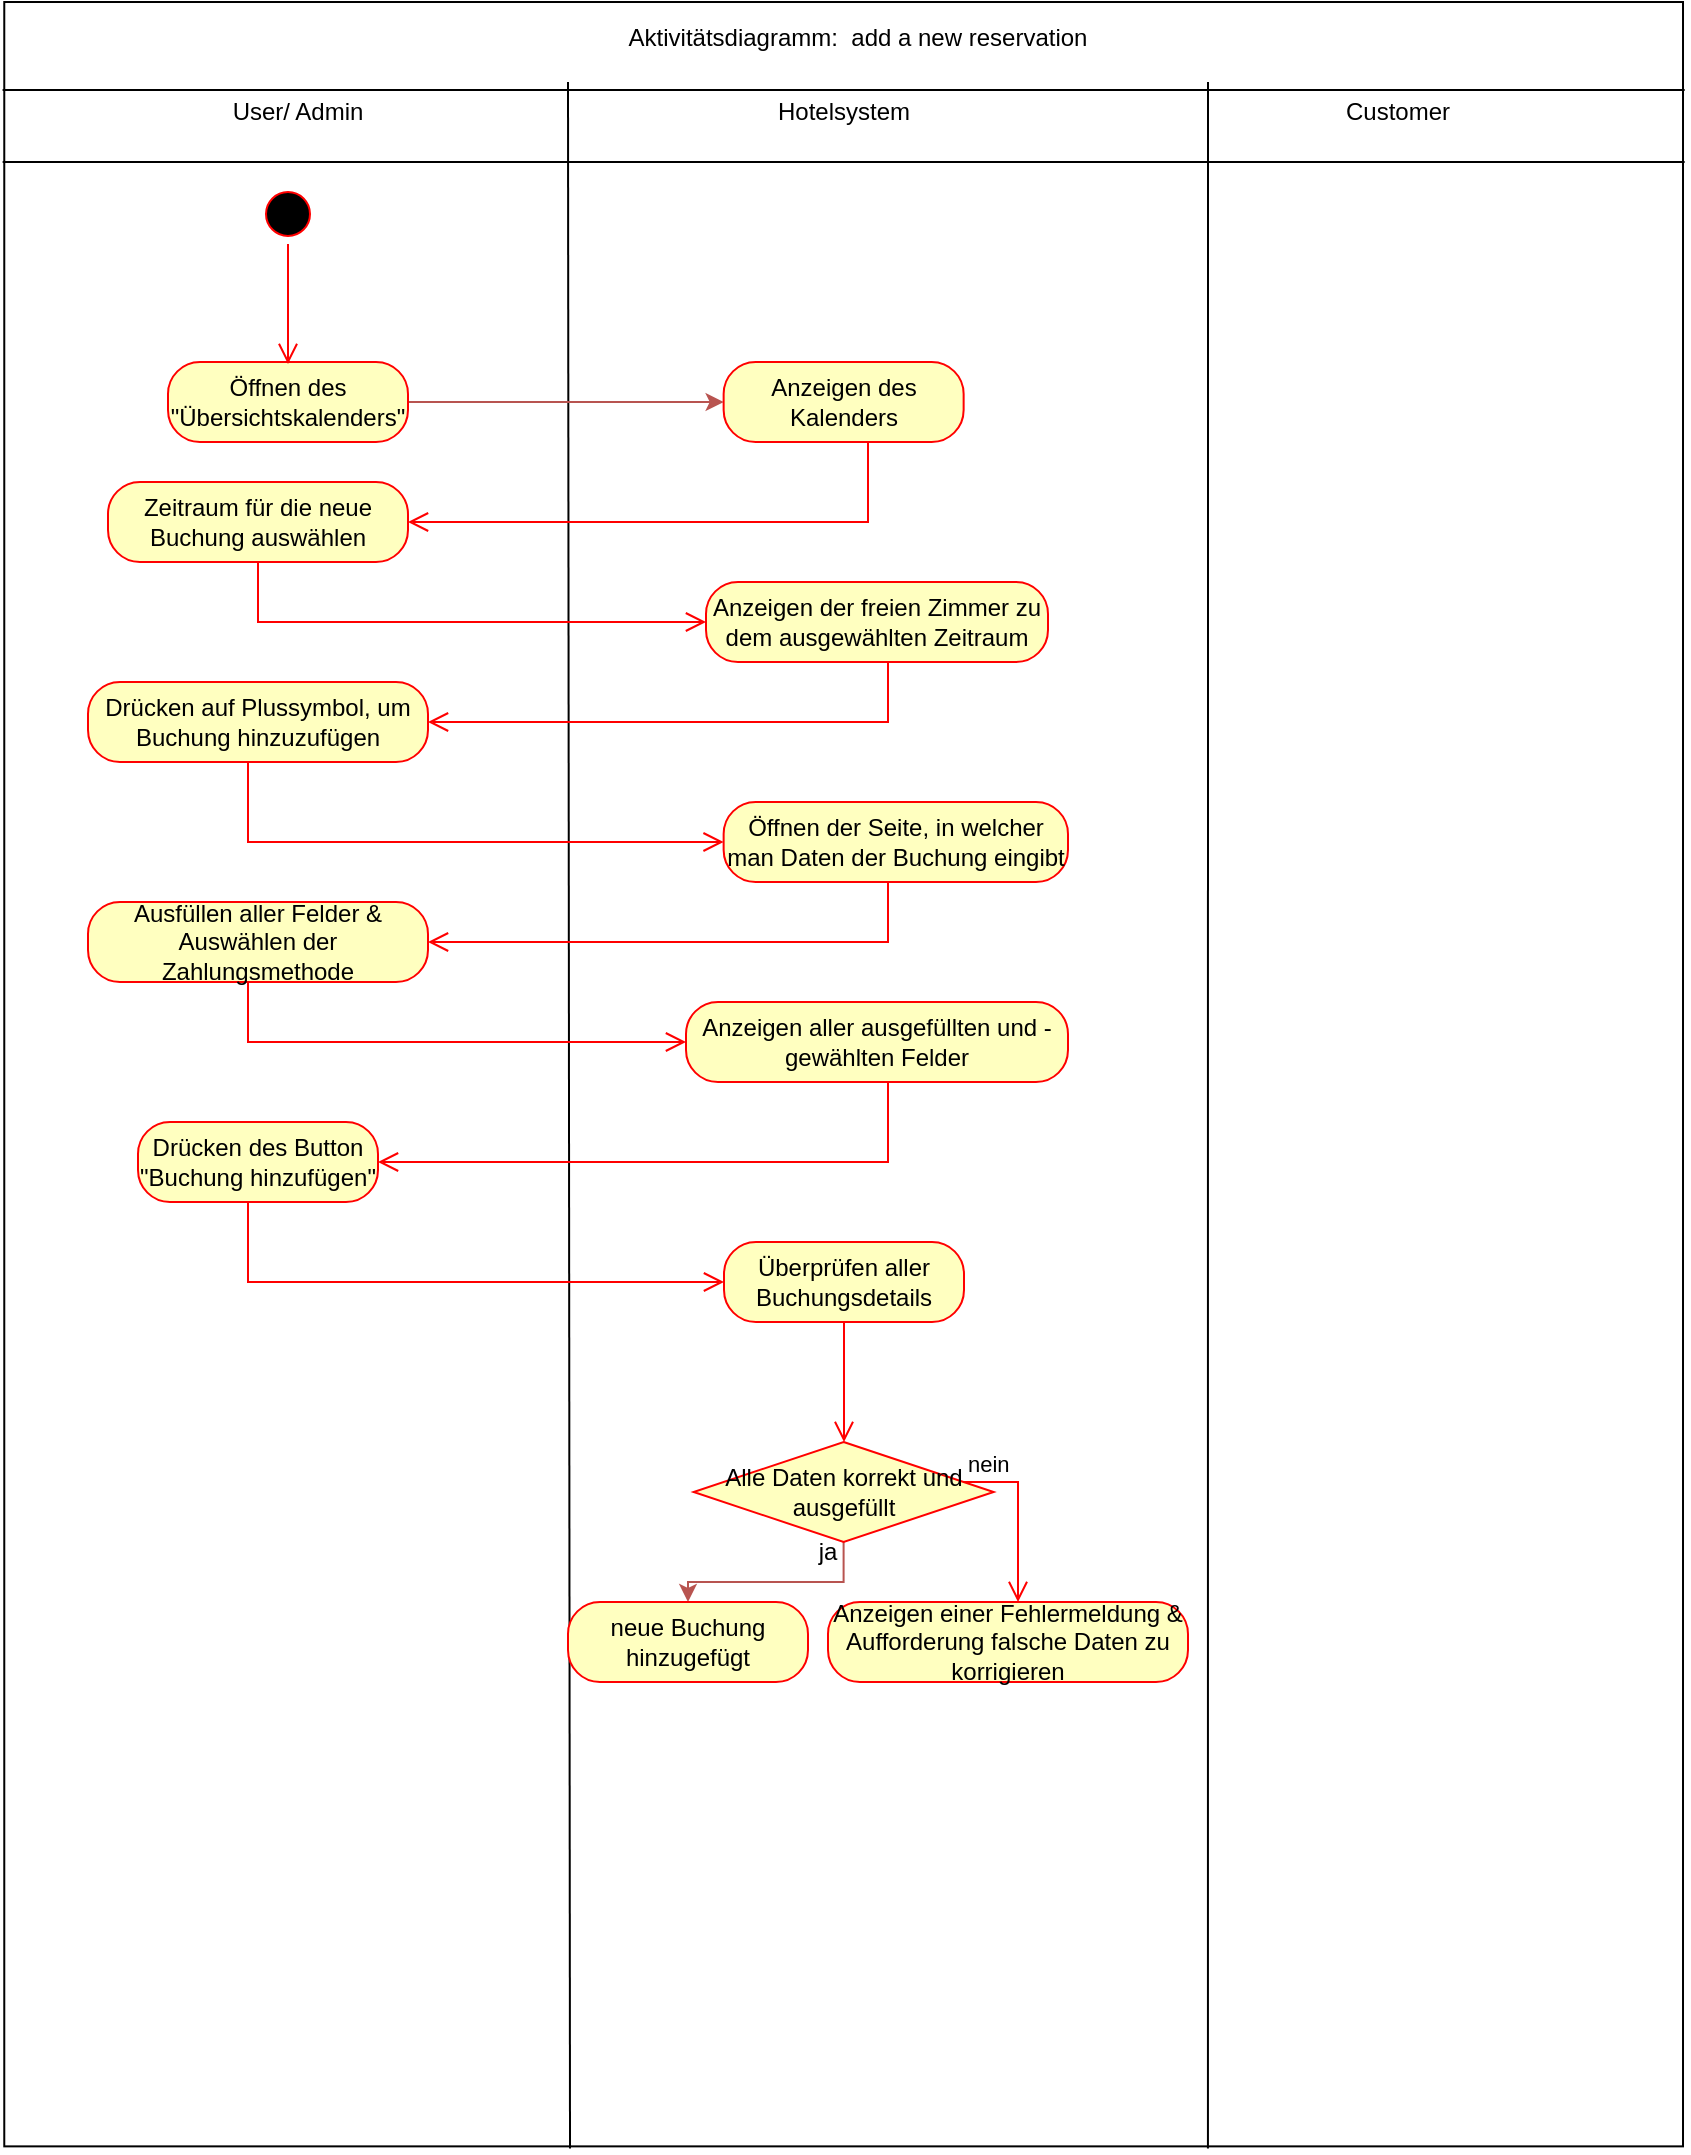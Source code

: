<mxfile version="21.2.6" type="github">
  <diagram name="Page-1" id="0783ab3e-0a74-02c8-0abd-f7b4e66b4bec">
    <mxGraphModel dx="1584" dy="415" grid="1" gridSize="10" guides="1" tooltips="1" connect="1" arrows="1" fold="1" page="1" pageScale="1" pageWidth="850" pageHeight="1100" background="none" math="0" shadow="0">
      <root>
        <mxCell id="0" />
        <mxCell id="1" parent="0" />
        <mxCell id="Yh1rhXzA50dwjJJRKIVV-23" value="" style="rounded=0;whiteSpace=wrap;html=1;rotation=90;fillColor=none;" vertex="1" parent="1">
          <mxGeometry x="-118.27" y="156.41" width="1072.18" height="839.37" as="geometry" />
        </mxCell>
        <mxCell id="Yh1rhXzA50dwjJJRKIVV-24" value="" style="endArrow=none;html=1;rounded=0;exitX=0.041;exitY=1.001;exitDx=0;exitDy=0;exitPerimeter=0;entryX=0.041;entryY=-0.001;entryDx=0;entryDy=0;entryPerimeter=0;" edge="1" parent="1" source="Yh1rhXzA50dwjJJRKIVV-23" target="Yh1rhXzA50dwjJJRKIVV-23">
          <mxGeometry width="50" height="50" relative="1" as="geometry">
            <mxPoint x="450" y="280" as="sourcePoint" />
            <mxPoint x="500" y="230" as="targetPoint" />
          </mxGeometry>
        </mxCell>
        <mxCell id="Yh1rhXzA50dwjJJRKIVV-25" value="Aktivitätsdiagramm: &amp;nbsp;add a new reservation" style="text;html=1;strokeColor=none;fillColor=none;align=center;verticalAlign=middle;whiteSpace=wrap;rounded=0;" vertex="1" parent="1">
          <mxGeometry x="285" y="43" width="280" height="30" as="geometry" />
        </mxCell>
        <mxCell id="Yh1rhXzA50dwjJJRKIVV-26" value="" style="endArrow=none;html=1;rounded=0;exitX=1.001;exitY=0.663;exitDx=0;exitDy=0;exitPerimeter=0;" edge="1" parent="1" source="Yh1rhXzA50dwjJJRKIVV-23">
          <mxGeometry width="50" height="50" relative="1" as="geometry">
            <mxPoint x="450" y="320" as="sourcePoint" />
            <mxPoint x="280" y="80" as="targetPoint" />
          </mxGeometry>
        </mxCell>
        <mxCell id="Yh1rhXzA50dwjJJRKIVV-27" value="" style="endArrow=none;html=1;rounded=0;exitX=1.001;exitY=0.283;exitDx=0;exitDy=0;exitPerimeter=0;" edge="1" parent="1" source="Yh1rhXzA50dwjJJRKIVV-23">
          <mxGeometry width="50" height="50" relative="1" as="geometry">
            <mxPoint x="550" y="123" as="sourcePoint" />
            <mxPoint x="600" y="80" as="targetPoint" />
          </mxGeometry>
        </mxCell>
        <mxCell id="Yh1rhXzA50dwjJJRKIVV-28" value="" style="endArrow=none;html=1;rounded=0;exitX=0.041;exitY=1.001;exitDx=0;exitDy=0;exitPerimeter=0;entryX=0.041;entryY=-0.001;entryDx=0;entryDy=0;entryPerimeter=0;" edge="1" parent="1">
          <mxGeometry width="50" height="50" relative="1" as="geometry">
            <mxPoint x="-2.68" y="120" as="sourcePoint" />
            <mxPoint x="838.32" y="120" as="targetPoint" />
          </mxGeometry>
        </mxCell>
        <mxCell id="Yh1rhXzA50dwjJJRKIVV-29" value="User/ Admin" style="text;html=1;strokeColor=none;fillColor=none;align=center;verticalAlign=middle;whiteSpace=wrap;rounded=0;" vertex="1" parent="1">
          <mxGeometry x="90" y="80.32" width="110" height="30" as="geometry" />
        </mxCell>
        <mxCell id="Yh1rhXzA50dwjJJRKIVV-30" value="Hotelsystem" style="text;html=1;strokeColor=none;fillColor=none;align=center;verticalAlign=middle;whiteSpace=wrap;rounded=0;" vertex="1" parent="1">
          <mxGeometry x="362.82" y="80.32" width="110" height="30" as="geometry" />
        </mxCell>
        <mxCell id="Yh1rhXzA50dwjJJRKIVV-31" value="Customer" style="text;html=1;strokeColor=none;fillColor=none;align=center;verticalAlign=middle;whiteSpace=wrap;rounded=0;" vertex="1" parent="1">
          <mxGeometry x="640" y="80.32" width="110" height="30" as="geometry" />
        </mxCell>
        <mxCell id="Yh1rhXzA50dwjJJRKIVV-44" style="edgeStyle=orthogonalEdgeStyle;rounded=0;orthogonalLoop=1;jettySize=auto;html=1;fillColor=#f8cecc;strokeColor=#b85450;" edge="1" parent="1" source="Yh1rhXzA50dwjJJRKIVV-35" target="Yh1rhXzA50dwjJJRKIVV-42">
          <mxGeometry relative="1" as="geometry" />
        </mxCell>
        <mxCell id="Yh1rhXzA50dwjJJRKIVV-35" value="Öffnen des &quot;Übersichtskalenders&quot;" style="rounded=1;whiteSpace=wrap;html=1;arcSize=40;fontColor=#000000;fillColor=#ffffc0;strokeColor=#ff0000;" vertex="1" parent="1">
          <mxGeometry x="80" y="220" width="120" height="40" as="geometry" />
        </mxCell>
        <mxCell id="Yh1rhXzA50dwjJJRKIVV-40" value="" style="ellipse;html=1;shape=startState;fillColor=#000000;strokeColor=#ff0000;" vertex="1" parent="1">
          <mxGeometry x="125" y="131" width="30" height="30" as="geometry" />
        </mxCell>
        <mxCell id="Yh1rhXzA50dwjJJRKIVV-41" value="" style="edgeStyle=orthogonalEdgeStyle;html=1;verticalAlign=bottom;endArrow=open;endSize=8;strokeColor=#ff0000;rounded=0;" edge="1" source="Yh1rhXzA50dwjJJRKIVV-40" parent="1">
          <mxGeometry relative="1" as="geometry">
            <mxPoint x="140" y="221" as="targetPoint" />
          </mxGeometry>
        </mxCell>
        <mxCell id="Yh1rhXzA50dwjJJRKIVV-42" value="Anzeigen des Kalenders" style="rounded=1;whiteSpace=wrap;html=1;arcSize=40;fontColor=#000000;fillColor=#ffffc0;strokeColor=#ff0000;" vertex="1" parent="1">
          <mxGeometry x="357.82" y="220" width="120" height="40" as="geometry" />
        </mxCell>
        <mxCell id="Yh1rhXzA50dwjJJRKIVV-43" value="" style="edgeStyle=orthogonalEdgeStyle;html=1;verticalAlign=bottom;endArrow=open;endSize=8;strokeColor=#ff0000;rounded=0;entryX=1;entryY=0.5;entryDx=0;entryDy=0;" edge="1" source="Yh1rhXzA50dwjJJRKIVV-42" parent="1" target="Yh1rhXzA50dwjJJRKIVV-45">
          <mxGeometry relative="1" as="geometry">
            <mxPoint x="417.82" y="320" as="targetPoint" />
            <Array as="points">
              <mxPoint x="430" y="300" />
            </Array>
          </mxGeometry>
        </mxCell>
        <mxCell id="Yh1rhXzA50dwjJJRKIVV-45" value="Zeitraum für die neue Buchung auswählen" style="rounded=1;whiteSpace=wrap;html=1;arcSize=40;fontColor=#000000;fillColor=#ffffc0;strokeColor=#ff0000;" vertex="1" parent="1">
          <mxGeometry x="50" y="280" width="150" height="40" as="geometry" />
        </mxCell>
        <mxCell id="Yh1rhXzA50dwjJJRKIVV-46" value="" style="edgeStyle=orthogonalEdgeStyle;html=1;verticalAlign=bottom;endArrow=open;endSize=8;strokeColor=#ff0000;rounded=0;entryX=0;entryY=0.5;entryDx=0;entryDy=0;" edge="1" source="Yh1rhXzA50dwjJJRKIVV-45" parent="1" target="Yh1rhXzA50dwjJJRKIVV-47">
          <mxGeometry relative="1" as="geometry">
            <mxPoint x="140" y="380" as="targetPoint" />
            <Array as="points">
              <mxPoint x="125" y="350" />
            </Array>
          </mxGeometry>
        </mxCell>
        <mxCell id="Yh1rhXzA50dwjJJRKIVV-47" value="Anzeigen der freien Zimmer zu dem ausgewählten Zeitraum" style="rounded=1;whiteSpace=wrap;html=1;arcSize=40;fontColor=#000000;fillColor=#ffffc0;strokeColor=#ff0000;" vertex="1" parent="1">
          <mxGeometry x="349" y="330" width="171" height="40" as="geometry" />
        </mxCell>
        <mxCell id="Yh1rhXzA50dwjJJRKIVV-48" value="" style="edgeStyle=orthogonalEdgeStyle;html=1;verticalAlign=bottom;endArrow=open;endSize=8;strokeColor=#ff0000;rounded=0;entryX=1;entryY=0.5;entryDx=0;entryDy=0;" edge="1" source="Yh1rhXzA50dwjJJRKIVV-47" parent="1" target="Yh1rhXzA50dwjJJRKIVV-49">
          <mxGeometry relative="1" as="geometry">
            <mxPoint x="423" y="450" as="targetPoint" />
            <Array as="points">
              <mxPoint x="440" y="400" />
            </Array>
          </mxGeometry>
        </mxCell>
        <mxCell id="Yh1rhXzA50dwjJJRKIVV-49" value="Drücken auf Plussymbol, um Buchung hinzuzufügen" style="rounded=1;whiteSpace=wrap;html=1;arcSize=40;fontColor=#000000;fillColor=#ffffc0;strokeColor=#ff0000;" vertex="1" parent="1">
          <mxGeometry x="40" y="380" width="170" height="40" as="geometry" />
        </mxCell>
        <mxCell id="Yh1rhXzA50dwjJJRKIVV-50" value="" style="edgeStyle=orthogonalEdgeStyle;html=1;verticalAlign=bottom;endArrow=open;endSize=8;strokeColor=#ff0000;rounded=0;entryX=0;entryY=0.5;entryDx=0;entryDy=0;" edge="1" source="Yh1rhXzA50dwjJJRKIVV-49" parent="1" target="Yh1rhXzA50dwjJJRKIVV-51">
          <mxGeometry relative="1" as="geometry">
            <mxPoint x="120" y="490" as="targetPoint" />
            <Array as="points">
              <mxPoint x="120" y="460" />
            </Array>
          </mxGeometry>
        </mxCell>
        <mxCell id="Yh1rhXzA50dwjJJRKIVV-51" value="Öffnen der Seite, in welcher man Daten der Buchung eingibt" style="rounded=1;whiteSpace=wrap;html=1;arcSize=40;fontColor=#000000;fillColor=#ffffc0;strokeColor=#ff0000;" vertex="1" parent="1">
          <mxGeometry x="357.82" y="440" width="172.18" height="40" as="geometry" />
        </mxCell>
        <mxCell id="Yh1rhXzA50dwjJJRKIVV-52" value="" style="edgeStyle=orthogonalEdgeStyle;html=1;verticalAlign=bottom;endArrow=open;endSize=8;strokeColor=#ff0000;rounded=0;entryX=1;entryY=0.5;entryDx=0;entryDy=0;" edge="1" source="Yh1rhXzA50dwjJJRKIVV-51" parent="1" target="Yh1rhXzA50dwjJJRKIVV-53">
          <mxGeometry relative="1" as="geometry">
            <mxPoint x="425" y="540" as="targetPoint" />
            <Array as="points">
              <mxPoint x="440" y="510" />
            </Array>
          </mxGeometry>
        </mxCell>
        <mxCell id="Yh1rhXzA50dwjJJRKIVV-53" value="Ausfüllen aller Felder &amp;amp; Auswählen der Zahlungsmethode" style="rounded=1;whiteSpace=wrap;html=1;arcSize=40;fontColor=#000000;fillColor=#ffffc0;strokeColor=#ff0000;" vertex="1" parent="1">
          <mxGeometry x="40" y="490" width="170" height="40" as="geometry" />
        </mxCell>
        <mxCell id="Yh1rhXzA50dwjJJRKIVV-54" value="" style="edgeStyle=orthogonalEdgeStyle;html=1;verticalAlign=bottom;endArrow=open;endSize=8;strokeColor=#ff0000;rounded=0;entryX=0;entryY=0.5;entryDx=0;entryDy=0;" edge="1" source="Yh1rhXzA50dwjJJRKIVV-53" parent="1" target="Yh1rhXzA50dwjJJRKIVV-57">
          <mxGeometry relative="1" as="geometry">
            <mxPoint x="125" y="590" as="targetPoint" />
            <Array as="points">
              <mxPoint x="120" y="560" />
            </Array>
          </mxGeometry>
        </mxCell>
        <mxCell id="Yh1rhXzA50dwjJJRKIVV-57" value="Anzeigen aller ausgefüllten und -gewählten Felder" style="rounded=1;whiteSpace=wrap;html=1;arcSize=40;fontColor=#000000;fillColor=#ffffc0;strokeColor=#ff0000;" vertex="1" parent="1">
          <mxGeometry x="339" y="540" width="191" height="40" as="geometry" />
        </mxCell>
        <mxCell id="Yh1rhXzA50dwjJJRKIVV-58" value="" style="edgeStyle=orthogonalEdgeStyle;html=1;verticalAlign=bottom;endArrow=open;endSize=8;strokeColor=#ff0000;rounded=0;entryX=1;entryY=0.5;entryDx=0;entryDy=0;" edge="1" source="Yh1rhXzA50dwjJJRKIVV-57" parent="1" target="Yh1rhXzA50dwjJJRKIVV-59">
          <mxGeometry relative="1" as="geometry">
            <mxPoint x="409" y="700" as="targetPoint" />
            <Array as="points">
              <mxPoint x="440" y="620" />
            </Array>
          </mxGeometry>
        </mxCell>
        <mxCell id="Yh1rhXzA50dwjJJRKIVV-59" value="Drücken des Button &quot;Buchung hinzufügen&quot;" style="rounded=1;whiteSpace=wrap;html=1;arcSize=40;fontColor=#000000;fillColor=#ffffc0;strokeColor=#ff0000;" vertex="1" parent="1">
          <mxGeometry x="65" y="600" width="120" height="40" as="geometry" />
        </mxCell>
        <mxCell id="Yh1rhXzA50dwjJJRKIVV-60" value="" style="edgeStyle=orthogonalEdgeStyle;html=1;verticalAlign=bottom;endArrow=open;endSize=8;strokeColor=#ff0000;rounded=0;entryX=0;entryY=0.5;entryDx=0;entryDy=0;" edge="1" source="Yh1rhXzA50dwjJJRKIVV-59" parent="1" target="Yh1rhXzA50dwjJJRKIVV-61">
          <mxGeometry relative="1" as="geometry">
            <mxPoint x="125" y="700" as="targetPoint" />
            <Array as="points">
              <mxPoint x="120" y="680" />
            </Array>
          </mxGeometry>
        </mxCell>
        <mxCell id="Yh1rhXzA50dwjJJRKIVV-61" value="Überprüfen aller Buchungsdetails" style="rounded=1;whiteSpace=wrap;html=1;arcSize=40;fontColor=#000000;fillColor=#ffffc0;strokeColor=#ff0000;" vertex="1" parent="1">
          <mxGeometry x="358" y="660" width="120" height="40" as="geometry" />
        </mxCell>
        <mxCell id="Yh1rhXzA50dwjJJRKIVV-62" value="" style="edgeStyle=orthogonalEdgeStyle;html=1;verticalAlign=bottom;endArrow=open;endSize=8;strokeColor=#ff0000;rounded=0;" edge="1" source="Yh1rhXzA50dwjJJRKIVV-61" parent="1">
          <mxGeometry relative="1" as="geometry">
            <mxPoint x="418" y="760" as="targetPoint" />
          </mxGeometry>
        </mxCell>
        <mxCell id="Yh1rhXzA50dwjJJRKIVV-72" style="edgeStyle=orthogonalEdgeStyle;rounded=0;orthogonalLoop=1;jettySize=auto;html=1;entryX=0.5;entryY=0;entryDx=0;entryDy=0;fillColor=#f8cecc;strokeColor=#b85450;" edge="1" parent="1" source="Yh1rhXzA50dwjJJRKIVV-63" target="Yh1rhXzA50dwjJJRKIVV-67">
          <mxGeometry relative="1" as="geometry" />
        </mxCell>
        <mxCell id="Yh1rhXzA50dwjJJRKIVV-63" value="Alle Daten korrekt und ausgefüllt" style="rhombus;whiteSpace=wrap;html=1;fontColor=#000000;fillColor=#ffffc0;strokeColor=#ff0000;" vertex="1" parent="1">
          <mxGeometry x="342.82" y="760" width="150" height="50" as="geometry" />
        </mxCell>
        <mxCell id="Yh1rhXzA50dwjJJRKIVV-64" value="nein" style="edgeStyle=orthogonalEdgeStyle;html=1;align=left;verticalAlign=bottom;endArrow=open;endSize=8;strokeColor=#ff0000;rounded=0;" edge="1" source="Yh1rhXzA50dwjJJRKIVV-63" parent="1" target="Yh1rhXzA50dwjJJRKIVV-70">
          <mxGeometry x="-1" relative="1" as="geometry">
            <mxPoint x="560" y="780" as="targetPoint" />
            <Array as="points">
              <mxPoint x="505" y="780" />
            </Array>
            <mxPoint as="offset" />
          </mxGeometry>
        </mxCell>
        <mxCell id="Yh1rhXzA50dwjJJRKIVV-67" value="neue Buchung hinzugefügt" style="rounded=1;whiteSpace=wrap;html=1;arcSize=40;fontColor=#000000;fillColor=#ffffc0;strokeColor=#ff0000;" vertex="1" parent="1">
          <mxGeometry x="280" y="840" width="120" height="40" as="geometry" />
        </mxCell>
        <mxCell id="Yh1rhXzA50dwjJJRKIVV-70" value="Anzeigen einer Fehlermeldung &amp;amp; Aufforderung falsche Daten zu korrigieren" style="rounded=1;whiteSpace=wrap;html=1;arcSize=40;fontColor=#000000;fillColor=#ffffc0;strokeColor=#ff0000;" vertex="1" parent="1">
          <mxGeometry x="410" y="840" width="180" height="40" as="geometry" />
        </mxCell>
        <mxCell id="Yh1rhXzA50dwjJJRKIVV-74" value="ja" style="text;html=1;strokeColor=none;fillColor=none;align=center;verticalAlign=middle;whiteSpace=wrap;rounded=0;" vertex="1" parent="1">
          <mxGeometry x="380" y="800" width="60" height="30" as="geometry" />
        </mxCell>
      </root>
    </mxGraphModel>
  </diagram>
</mxfile>

